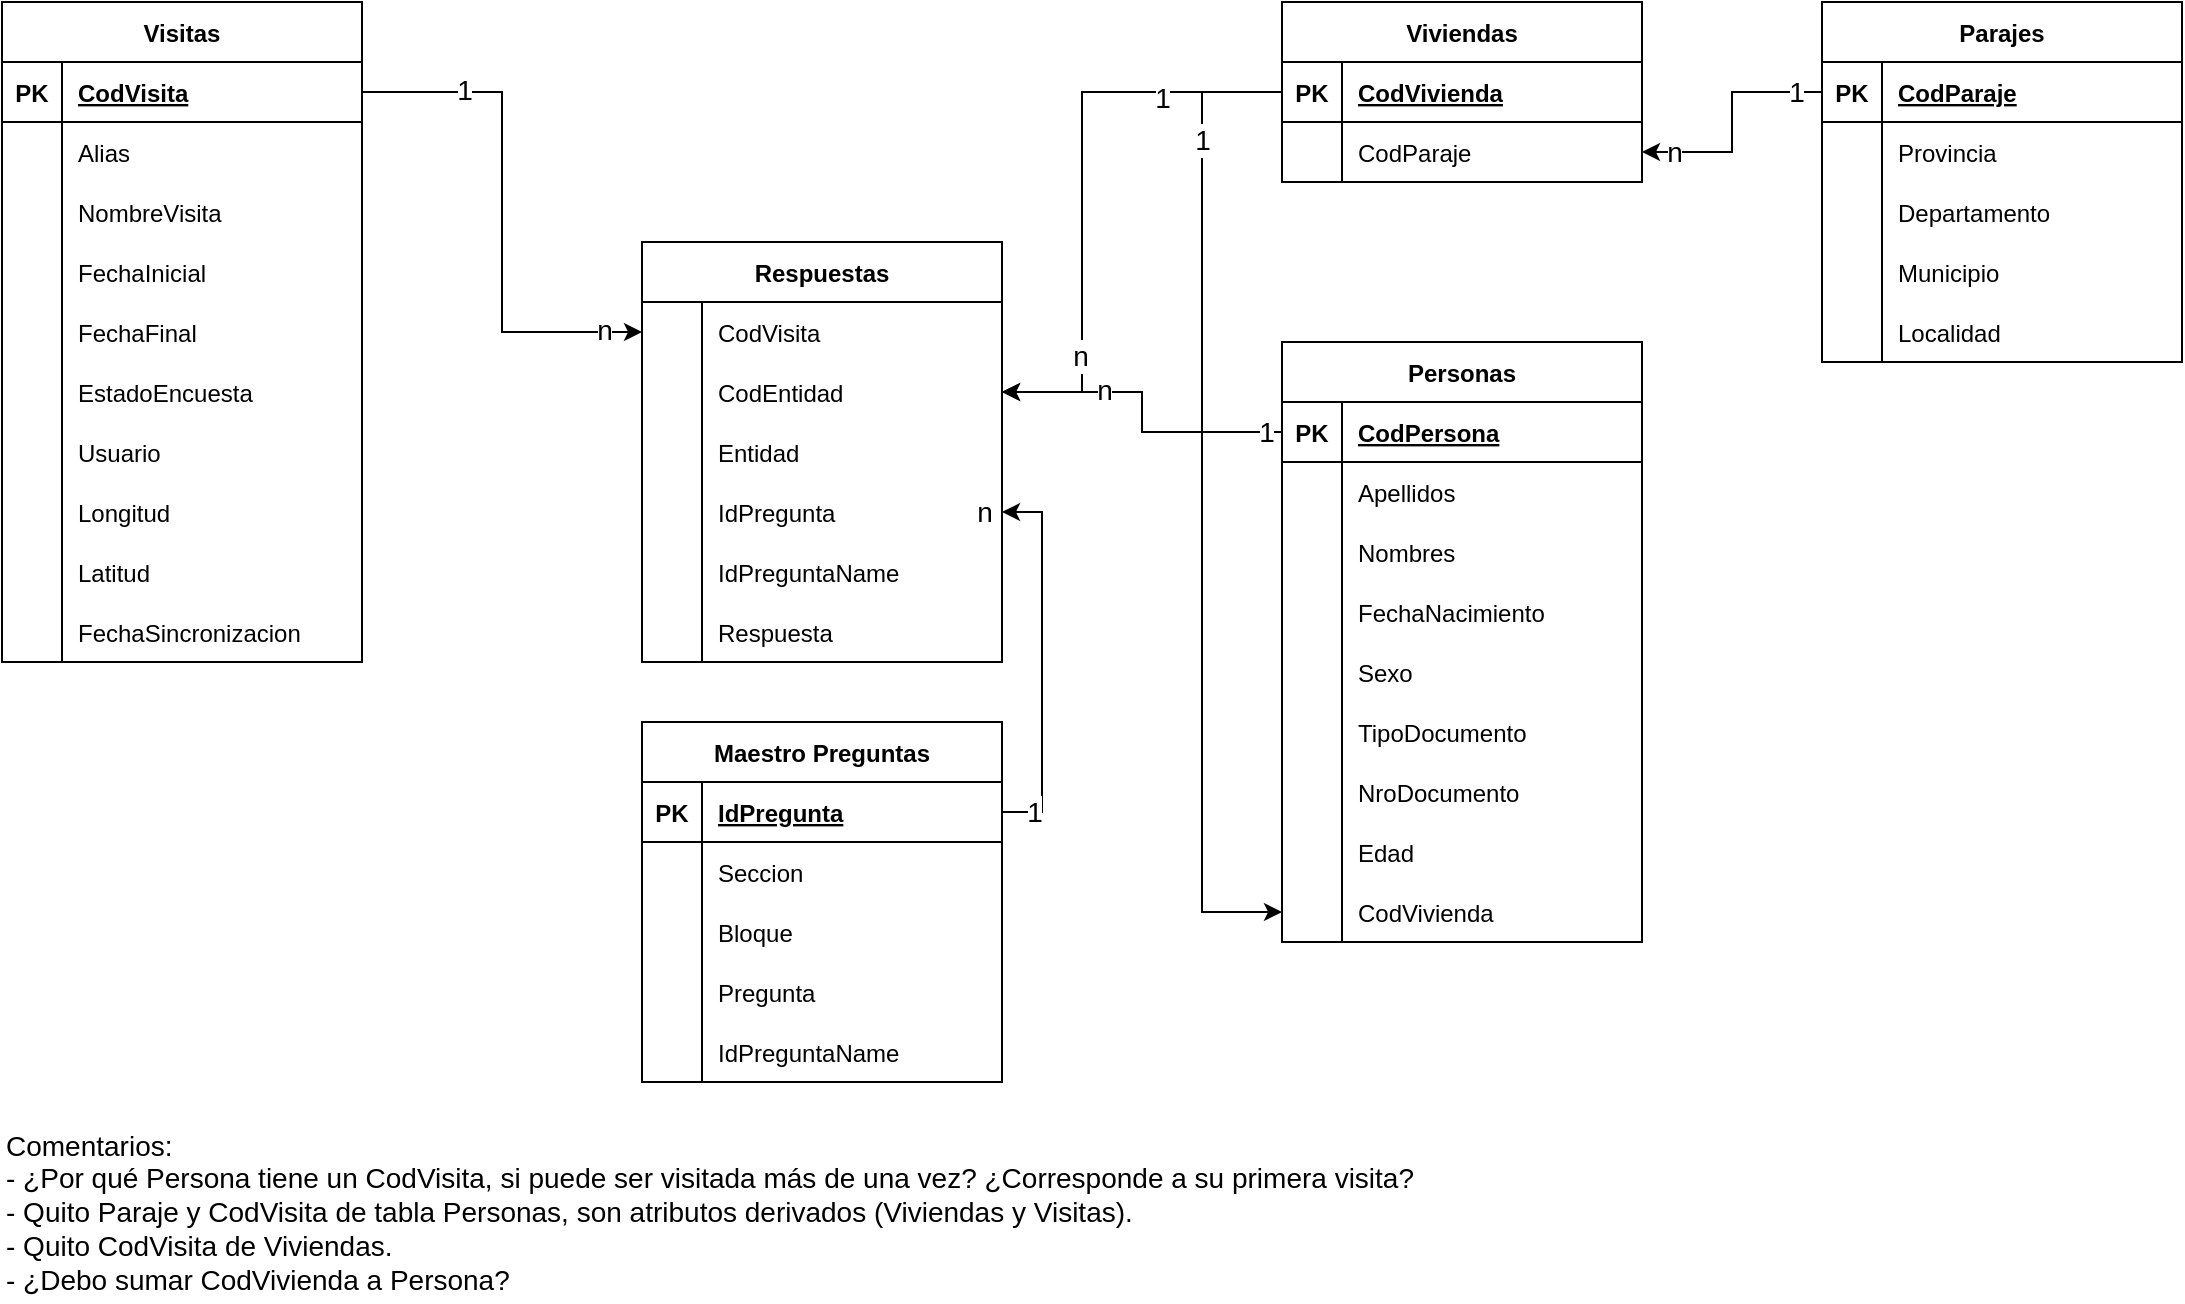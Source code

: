 <mxfile version="15.5.0" type="device"><diagram id="ZBC4cbEe02S_RLl_ZKDv" name="Page-1"><mxGraphModel dx="1422" dy="734" grid="1" gridSize="10" guides="1" tooltips="1" connect="1" arrows="1" fold="1" page="1" pageScale="1" pageWidth="1169" pageHeight="827" math="0" shadow="0"><root><mxCell id="0"/><mxCell id="1" parent="0"/><mxCell id="9srs5fjDog780Afmg-eE-1" value="Visitas" style="shape=table;startSize=30;container=1;collapsible=1;childLayout=tableLayout;fixedRows=1;rowLines=0;fontStyle=1;align=center;resizeLast=1;" vertex="1" parent="1"><mxGeometry x="40" y="40" width="180" height="330" as="geometry"/></mxCell><mxCell id="9srs5fjDog780Afmg-eE-2" value="" style="shape=partialRectangle;collapsible=0;dropTarget=0;pointerEvents=0;fillColor=none;top=0;left=0;bottom=1;right=0;points=[[0,0.5],[1,0.5]];portConstraint=eastwest;" vertex="1" parent="9srs5fjDog780Afmg-eE-1"><mxGeometry y="30" width="180" height="30" as="geometry"/></mxCell><mxCell id="9srs5fjDog780Afmg-eE-3" value="PK" style="shape=partialRectangle;connectable=0;fillColor=none;top=0;left=0;bottom=0;right=0;fontStyle=1;overflow=hidden;" vertex="1" parent="9srs5fjDog780Afmg-eE-2"><mxGeometry width="30" height="30" as="geometry"><mxRectangle width="30" height="30" as="alternateBounds"/></mxGeometry></mxCell><mxCell id="9srs5fjDog780Afmg-eE-4" value="CodVisita" style="shape=partialRectangle;connectable=0;fillColor=none;top=0;left=0;bottom=0;right=0;align=left;spacingLeft=6;fontStyle=5;overflow=hidden;" vertex="1" parent="9srs5fjDog780Afmg-eE-2"><mxGeometry x="30" width="150" height="30" as="geometry"><mxRectangle width="150" height="30" as="alternateBounds"/></mxGeometry></mxCell><mxCell id="9srs5fjDog780Afmg-eE-8" value="" style="shape=partialRectangle;collapsible=0;dropTarget=0;pointerEvents=0;fillColor=none;top=0;left=0;bottom=0;right=0;points=[[0,0.5],[1,0.5]];portConstraint=eastwest;" vertex="1" parent="9srs5fjDog780Afmg-eE-1"><mxGeometry y="60" width="180" height="30" as="geometry"/></mxCell><mxCell id="9srs5fjDog780Afmg-eE-9" value="" style="shape=partialRectangle;connectable=0;fillColor=none;top=0;left=0;bottom=0;right=0;editable=1;overflow=hidden;" vertex="1" parent="9srs5fjDog780Afmg-eE-8"><mxGeometry width="30" height="30" as="geometry"><mxRectangle width="30" height="30" as="alternateBounds"/></mxGeometry></mxCell><mxCell id="9srs5fjDog780Afmg-eE-10" value="Alias" style="shape=partialRectangle;connectable=0;fillColor=none;top=0;left=0;bottom=0;right=0;align=left;spacingLeft=6;overflow=hidden;" vertex="1" parent="9srs5fjDog780Afmg-eE-8"><mxGeometry x="30" width="150" height="30" as="geometry"><mxRectangle width="150" height="30" as="alternateBounds"/></mxGeometry></mxCell><mxCell id="9srs5fjDog780Afmg-eE-11" value="" style="shape=partialRectangle;collapsible=0;dropTarget=0;pointerEvents=0;fillColor=none;top=0;left=0;bottom=0;right=0;points=[[0,0.5],[1,0.5]];portConstraint=eastwest;" vertex="1" parent="9srs5fjDog780Afmg-eE-1"><mxGeometry y="90" width="180" height="30" as="geometry"/></mxCell><mxCell id="9srs5fjDog780Afmg-eE-12" value="" style="shape=partialRectangle;connectable=0;fillColor=none;top=0;left=0;bottom=0;right=0;editable=1;overflow=hidden;" vertex="1" parent="9srs5fjDog780Afmg-eE-11"><mxGeometry width="30" height="30" as="geometry"><mxRectangle width="30" height="30" as="alternateBounds"/></mxGeometry></mxCell><mxCell id="9srs5fjDog780Afmg-eE-13" value="NombreVisita" style="shape=partialRectangle;connectable=0;fillColor=none;top=0;left=0;bottom=0;right=0;align=left;spacingLeft=6;overflow=hidden;" vertex="1" parent="9srs5fjDog780Afmg-eE-11"><mxGeometry x="30" width="150" height="30" as="geometry"><mxRectangle width="150" height="30" as="alternateBounds"/></mxGeometry></mxCell><mxCell id="9srs5fjDog780Afmg-eE-14" value="" style="shape=partialRectangle;collapsible=0;dropTarget=0;pointerEvents=0;fillColor=none;top=0;left=0;bottom=0;right=0;points=[[0,0.5],[1,0.5]];portConstraint=eastwest;" vertex="1" parent="9srs5fjDog780Afmg-eE-1"><mxGeometry y="120" width="180" height="30" as="geometry"/></mxCell><mxCell id="9srs5fjDog780Afmg-eE-15" value="" style="shape=partialRectangle;connectable=0;fillColor=none;top=0;left=0;bottom=0;right=0;editable=1;overflow=hidden;" vertex="1" parent="9srs5fjDog780Afmg-eE-14"><mxGeometry width="30" height="30" as="geometry"><mxRectangle width="30" height="30" as="alternateBounds"/></mxGeometry></mxCell><mxCell id="9srs5fjDog780Afmg-eE-16" value="FechaInicial" style="shape=partialRectangle;connectable=0;fillColor=none;top=0;left=0;bottom=0;right=0;align=left;spacingLeft=6;overflow=hidden;" vertex="1" parent="9srs5fjDog780Afmg-eE-14"><mxGeometry x="30" width="150" height="30" as="geometry"><mxRectangle width="150" height="30" as="alternateBounds"/></mxGeometry></mxCell><mxCell id="9srs5fjDog780Afmg-eE-17" value="" style="shape=partialRectangle;collapsible=0;dropTarget=0;pointerEvents=0;fillColor=none;top=0;left=0;bottom=0;right=0;points=[[0,0.5],[1,0.5]];portConstraint=eastwest;" vertex="1" parent="9srs5fjDog780Afmg-eE-1"><mxGeometry y="150" width="180" height="30" as="geometry"/></mxCell><mxCell id="9srs5fjDog780Afmg-eE-18" value="" style="shape=partialRectangle;connectable=0;fillColor=none;top=0;left=0;bottom=0;right=0;editable=1;overflow=hidden;" vertex="1" parent="9srs5fjDog780Afmg-eE-17"><mxGeometry width="30" height="30" as="geometry"><mxRectangle width="30" height="30" as="alternateBounds"/></mxGeometry></mxCell><mxCell id="9srs5fjDog780Afmg-eE-19" value="FechaFinal" style="shape=partialRectangle;connectable=0;fillColor=none;top=0;left=0;bottom=0;right=0;align=left;spacingLeft=6;overflow=hidden;" vertex="1" parent="9srs5fjDog780Afmg-eE-17"><mxGeometry x="30" width="150" height="30" as="geometry"><mxRectangle width="150" height="30" as="alternateBounds"/></mxGeometry></mxCell><mxCell id="9srs5fjDog780Afmg-eE-20" value="" style="shape=partialRectangle;collapsible=0;dropTarget=0;pointerEvents=0;fillColor=none;top=0;left=0;bottom=0;right=0;points=[[0,0.5],[1,0.5]];portConstraint=eastwest;" vertex="1" parent="9srs5fjDog780Afmg-eE-1"><mxGeometry y="180" width="180" height="30" as="geometry"/></mxCell><mxCell id="9srs5fjDog780Afmg-eE-21" value="" style="shape=partialRectangle;connectable=0;fillColor=none;top=0;left=0;bottom=0;right=0;editable=1;overflow=hidden;" vertex="1" parent="9srs5fjDog780Afmg-eE-20"><mxGeometry width="30" height="30" as="geometry"><mxRectangle width="30" height="30" as="alternateBounds"/></mxGeometry></mxCell><mxCell id="9srs5fjDog780Afmg-eE-22" value="EstadoEncuesta" style="shape=partialRectangle;connectable=0;fillColor=none;top=0;left=0;bottom=0;right=0;align=left;spacingLeft=6;overflow=hidden;" vertex="1" parent="9srs5fjDog780Afmg-eE-20"><mxGeometry x="30" width="150" height="30" as="geometry"><mxRectangle width="150" height="30" as="alternateBounds"/></mxGeometry></mxCell><mxCell id="9srs5fjDog780Afmg-eE-23" value="" style="shape=partialRectangle;collapsible=0;dropTarget=0;pointerEvents=0;fillColor=none;top=0;left=0;bottom=0;right=0;points=[[0,0.5],[1,0.5]];portConstraint=eastwest;" vertex="1" parent="9srs5fjDog780Afmg-eE-1"><mxGeometry y="210" width="180" height="30" as="geometry"/></mxCell><mxCell id="9srs5fjDog780Afmg-eE-24" value="" style="shape=partialRectangle;connectable=0;fillColor=none;top=0;left=0;bottom=0;right=0;editable=1;overflow=hidden;" vertex="1" parent="9srs5fjDog780Afmg-eE-23"><mxGeometry width="30" height="30" as="geometry"><mxRectangle width="30" height="30" as="alternateBounds"/></mxGeometry></mxCell><mxCell id="9srs5fjDog780Afmg-eE-25" value="Usuario" style="shape=partialRectangle;connectable=0;fillColor=none;top=0;left=0;bottom=0;right=0;align=left;spacingLeft=6;overflow=hidden;" vertex="1" parent="9srs5fjDog780Afmg-eE-23"><mxGeometry x="30" width="150" height="30" as="geometry"><mxRectangle width="150" height="30" as="alternateBounds"/></mxGeometry></mxCell><mxCell id="9srs5fjDog780Afmg-eE-26" value="" style="shape=partialRectangle;collapsible=0;dropTarget=0;pointerEvents=0;fillColor=none;top=0;left=0;bottom=0;right=0;points=[[0,0.5],[1,0.5]];portConstraint=eastwest;" vertex="1" parent="9srs5fjDog780Afmg-eE-1"><mxGeometry y="240" width="180" height="30" as="geometry"/></mxCell><mxCell id="9srs5fjDog780Afmg-eE-27" value="" style="shape=partialRectangle;connectable=0;fillColor=none;top=0;left=0;bottom=0;right=0;editable=1;overflow=hidden;" vertex="1" parent="9srs5fjDog780Afmg-eE-26"><mxGeometry width="30" height="30" as="geometry"><mxRectangle width="30" height="30" as="alternateBounds"/></mxGeometry></mxCell><mxCell id="9srs5fjDog780Afmg-eE-28" value="Longitud" style="shape=partialRectangle;connectable=0;fillColor=none;top=0;left=0;bottom=0;right=0;align=left;spacingLeft=6;overflow=hidden;" vertex="1" parent="9srs5fjDog780Afmg-eE-26"><mxGeometry x="30" width="150" height="30" as="geometry"><mxRectangle width="150" height="30" as="alternateBounds"/></mxGeometry></mxCell><mxCell id="9srs5fjDog780Afmg-eE-29" value="" style="shape=partialRectangle;collapsible=0;dropTarget=0;pointerEvents=0;fillColor=none;top=0;left=0;bottom=0;right=0;points=[[0,0.5],[1,0.5]];portConstraint=eastwest;" vertex="1" parent="9srs5fjDog780Afmg-eE-1"><mxGeometry y="270" width="180" height="30" as="geometry"/></mxCell><mxCell id="9srs5fjDog780Afmg-eE-30" value="" style="shape=partialRectangle;connectable=0;fillColor=none;top=0;left=0;bottom=0;right=0;editable=1;overflow=hidden;" vertex="1" parent="9srs5fjDog780Afmg-eE-29"><mxGeometry width="30" height="30" as="geometry"><mxRectangle width="30" height="30" as="alternateBounds"/></mxGeometry></mxCell><mxCell id="9srs5fjDog780Afmg-eE-31" value="Latitud" style="shape=partialRectangle;connectable=0;fillColor=none;top=0;left=0;bottom=0;right=0;align=left;spacingLeft=6;overflow=hidden;" vertex="1" parent="9srs5fjDog780Afmg-eE-29"><mxGeometry x="30" width="150" height="30" as="geometry"><mxRectangle width="150" height="30" as="alternateBounds"/></mxGeometry></mxCell><mxCell id="9srs5fjDog780Afmg-eE-32" value="" style="shape=partialRectangle;collapsible=0;dropTarget=0;pointerEvents=0;fillColor=none;top=0;left=0;bottom=0;right=0;points=[[0,0.5],[1,0.5]];portConstraint=eastwest;" vertex="1" parent="9srs5fjDog780Afmg-eE-1"><mxGeometry y="300" width="180" height="30" as="geometry"/></mxCell><mxCell id="9srs5fjDog780Afmg-eE-33" value="" style="shape=partialRectangle;connectable=0;fillColor=none;top=0;left=0;bottom=0;right=0;editable=1;overflow=hidden;" vertex="1" parent="9srs5fjDog780Afmg-eE-32"><mxGeometry width="30" height="30" as="geometry"><mxRectangle width="30" height="30" as="alternateBounds"/></mxGeometry></mxCell><mxCell id="9srs5fjDog780Afmg-eE-34" value="FechaSincronizacion" style="shape=partialRectangle;connectable=0;fillColor=none;top=0;left=0;bottom=0;right=0;align=left;spacingLeft=6;overflow=hidden;" vertex="1" parent="9srs5fjDog780Afmg-eE-32"><mxGeometry x="30" width="150" height="30" as="geometry"><mxRectangle width="150" height="30" as="alternateBounds"/></mxGeometry></mxCell><mxCell id="9srs5fjDog780Afmg-eE-35" value="Personas" style="shape=table;startSize=30;container=1;collapsible=1;childLayout=tableLayout;fixedRows=1;rowLines=0;fontStyle=1;align=center;resizeLast=1;" vertex="1" parent="1"><mxGeometry x="680" y="210" width="180" height="300" as="geometry"/></mxCell><mxCell id="9srs5fjDog780Afmg-eE-36" value="" style="shape=partialRectangle;collapsible=0;dropTarget=0;pointerEvents=0;fillColor=none;top=0;left=0;bottom=1;right=0;points=[[0,0.5],[1,0.5]];portConstraint=eastwest;" vertex="1" parent="9srs5fjDog780Afmg-eE-35"><mxGeometry y="30" width="180" height="30" as="geometry"/></mxCell><mxCell id="9srs5fjDog780Afmg-eE-37" value="PK" style="shape=partialRectangle;connectable=0;fillColor=none;top=0;left=0;bottom=0;right=0;fontStyle=1;overflow=hidden;" vertex="1" parent="9srs5fjDog780Afmg-eE-36"><mxGeometry width="30" height="30" as="geometry"><mxRectangle width="30" height="30" as="alternateBounds"/></mxGeometry></mxCell><mxCell id="9srs5fjDog780Afmg-eE-38" value="CodPersona" style="shape=partialRectangle;connectable=0;fillColor=none;top=0;left=0;bottom=0;right=0;align=left;spacingLeft=6;fontStyle=5;overflow=hidden;" vertex="1" parent="9srs5fjDog780Afmg-eE-36"><mxGeometry x="30" width="150" height="30" as="geometry"><mxRectangle width="150" height="30" as="alternateBounds"/></mxGeometry></mxCell><mxCell id="9srs5fjDog780Afmg-eE-42" value="" style="shape=partialRectangle;collapsible=0;dropTarget=0;pointerEvents=0;fillColor=none;top=0;left=0;bottom=0;right=0;points=[[0,0.5],[1,0.5]];portConstraint=eastwest;" vertex="1" parent="9srs5fjDog780Afmg-eE-35"><mxGeometry y="60" width="180" height="30" as="geometry"/></mxCell><mxCell id="9srs5fjDog780Afmg-eE-43" value="" style="shape=partialRectangle;connectable=0;fillColor=none;top=0;left=0;bottom=0;right=0;editable=1;overflow=hidden;" vertex="1" parent="9srs5fjDog780Afmg-eE-42"><mxGeometry width="30" height="30" as="geometry"><mxRectangle width="30" height="30" as="alternateBounds"/></mxGeometry></mxCell><mxCell id="9srs5fjDog780Afmg-eE-44" value="Apellidos" style="shape=partialRectangle;connectable=0;fillColor=none;top=0;left=0;bottom=0;right=0;align=left;spacingLeft=6;overflow=hidden;" vertex="1" parent="9srs5fjDog780Afmg-eE-42"><mxGeometry x="30" width="150" height="30" as="geometry"><mxRectangle width="150" height="30" as="alternateBounds"/></mxGeometry></mxCell><mxCell id="9srs5fjDog780Afmg-eE-45" value="" style="shape=partialRectangle;collapsible=0;dropTarget=0;pointerEvents=0;fillColor=none;top=0;left=0;bottom=0;right=0;points=[[0,0.5],[1,0.5]];portConstraint=eastwest;" vertex="1" parent="9srs5fjDog780Afmg-eE-35"><mxGeometry y="90" width="180" height="30" as="geometry"/></mxCell><mxCell id="9srs5fjDog780Afmg-eE-46" value="" style="shape=partialRectangle;connectable=0;fillColor=none;top=0;left=0;bottom=0;right=0;editable=1;overflow=hidden;" vertex="1" parent="9srs5fjDog780Afmg-eE-45"><mxGeometry width="30" height="30" as="geometry"><mxRectangle width="30" height="30" as="alternateBounds"/></mxGeometry></mxCell><mxCell id="9srs5fjDog780Afmg-eE-47" value="Nombres" style="shape=partialRectangle;connectable=0;fillColor=none;top=0;left=0;bottom=0;right=0;align=left;spacingLeft=6;overflow=hidden;" vertex="1" parent="9srs5fjDog780Afmg-eE-45"><mxGeometry x="30" width="150" height="30" as="geometry"><mxRectangle width="150" height="30" as="alternateBounds"/></mxGeometry></mxCell><mxCell id="9srs5fjDog780Afmg-eE-48" value="" style="shape=partialRectangle;collapsible=0;dropTarget=0;pointerEvents=0;fillColor=none;top=0;left=0;bottom=0;right=0;points=[[0,0.5],[1,0.5]];portConstraint=eastwest;" vertex="1" parent="9srs5fjDog780Afmg-eE-35"><mxGeometry y="120" width="180" height="30" as="geometry"/></mxCell><mxCell id="9srs5fjDog780Afmg-eE-49" value="" style="shape=partialRectangle;connectable=0;fillColor=none;top=0;left=0;bottom=0;right=0;editable=1;overflow=hidden;" vertex="1" parent="9srs5fjDog780Afmg-eE-48"><mxGeometry width="30" height="30" as="geometry"><mxRectangle width="30" height="30" as="alternateBounds"/></mxGeometry></mxCell><mxCell id="9srs5fjDog780Afmg-eE-50" value="FechaNacimiento" style="shape=partialRectangle;connectable=0;fillColor=none;top=0;left=0;bottom=0;right=0;align=left;spacingLeft=6;overflow=hidden;" vertex="1" parent="9srs5fjDog780Afmg-eE-48"><mxGeometry x="30" width="150" height="30" as="geometry"><mxRectangle width="150" height="30" as="alternateBounds"/></mxGeometry></mxCell><mxCell id="9srs5fjDog780Afmg-eE-51" value="" style="shape=partialRectangle;collapsible=0;dropTarget=0;pointerEvents=0;fillColor=none;top=0;left=0;bottom=0;right=0;points=[[0,0.5],[1,0.5]];portConstraint=eastwest;" vertex="1" parent="9srs5fjDog780Afmg-eE-35"><mxGeometry y="150" width="180" height="30" as="geometry"/></mxCell><mxCell id="9srs5fjDog780Afmg-eE-52" value="" style="shape=partialRectangle;connectable=0;fillColor=none;top=0;left=0;bottom=0;right=0;editable=1;overflow=hidden;" vertex="1" parent="9srs5fjDog780Afmg-eE-51"><mxGeometry width="30" height="30" as="geometry"><mxRectangle width="30" height="30" as="alternateBounds"/></mxGeometry></mxCell><mxCell id="9srs5fjDog780Afmg-eE-53" value="Sexo" style="shape=partialRectangle;connectable=0;fillColor=none;top=0;left=0;bottom=0;right=0;align=left;spacingLeft=6;overflow=hidden;" vertex="1" parent="9srs5fjDog780Afmg-eE-51"><mxGeometry x="30" width="150" height="30" as="geometry"><mxRectangle width="150" height="30" as="alternateBounds"/></mxGeometry></mxCell><mxCell id="9srs5fjDog780Afmg-eE-54" value="" style="shape=partialRectangle;collapsible=0;dropTarget=0;pointerEvents=0;fillColor=none;top=0;left=0;bottom=0;right=0;points=[[0,0.5],[1,0.5]];portConstraint=eastwest;" vertex="1" parent="9srs5fjDog780Afmg-eE-35"><mxGeometry y="180" width="180" height="30" as="geometry"/></mxCell><mxCell id="9srs5fjDog780Afmg-eE-55" value="" style="shape=partialRectangle;connectable=0;fillColor=none;top=0;left=0;bottom=0;right=0;editable=1;overflow=hidden;" vertex="1" parent="9srs5fjDog780Afmg-eE-54"><mxGeometry width="30" height="30" as="geometry"><mxRectangle width="30" height="30" as="alternateBounds"/></mxGeometry></mxCell><mxCell id="9srs5fjDog780Afmg-eE-56" value="TipoDocumento" style="shape=partialRectangle;connectable=0;fillColor=none;top=0;left=0;bottom=0;right=0;align=left;spacingLeft=6;overflow=hidden;" vertex="1" parent="9srs5fjDog780Afmg-eE-54"><mxGeometry x="30" width="150" height="30" as="geometry"><mxRectangle width="150" height="30" as="alternateBounds"/></mxGeometry></mxCell><mxCell id="9srs5fjDog780Afmg-eE-57" value="" style="shape=partialRectangle;collapsible=0;dropTarget=0;pointerEvents=0;fillColor=none;top=0;left=0;bottom=0;right=0;points=[[0,0.5],[1,0.5]];portConstraint=eastwest;" vertex="1" parent="9srs5fjDog780Afmg-eE-35"><mxGeometry y="210" width="180" height="30" as="geometry"/></mxCell><mxCell id="9srs5fjDog780Afmg-eE-58" value="" style="shape=partialRectangle;connectable=0;fillColor=none;top=0;left=0;bottom=0;right=0;editable=1;overflow=hidden;" vertex="1" parent="9srs5fjDog780Afmg-eE-57"><mxGeometry width="30" height="30" as="geometry"><mxRectangle width="30" height="30" as="alternateBounds"/></mxGeometry></mxCell><mxCell id="9srs5fjDog780Afmg-eE-59" value="NroDocumento" style="shape=partialRectangle;connectable=0;fillColor=none;top=0;left=0;bottom=0;right=0;align=left;spacingLeft=6;overflow=hidden;" vertex="1" parent="9srs5fjDog780Afmg-eE-57"><mxGeometry x="30" width="150" height="30" as="geometry"><mxRectangle width="150" height="30" as="alternateBounds"/></mxGeometry></mxCell><mxCell id="9srs5fjDog780Afmg-eE-63" value="" style="shape=partialRectangle;collapsible=0;dropTarget=0;pointerEvents=0;fillColor=none;top=0;left=0;bottom=0;right=0;points=[[0,0.5],[1,0.5]];portConstraint=eastwest;" vertex="1" parent="9srs5fjDog780Afmg-eE-35"><mxGeometry y="240" width="180" height="30" as="geometry"/></mxCell><mxCell id="9srs5fjDog780Afmg-eE-64" value="" style="shape=partialRectangle;connectable=0;fillColor=none;top=0;left=0;bottom=0;right=0;editable=1;overflow=hidden;" vertex="1" parent="9srs5fjDog780Afmg-eE-63"><mxGeometry width="30" height="30" as="geometry"><mxRectangle width="30" height="30" as="alternateBounds"/></mxGeometry></mxCell><mxCell id="9srs5fjDog780Afmg-eE-65" value="Edad" style="shape=partialRectangle;connectable=0;fillColor=none;top=0;left=0;bottom=0;right=0;align=left;spacingLeft=6;overflow=hidden;" vertex="1" parent="9srs5fjDog780Afmg-eE-63"><mxGeometry x="30" width="150" height="30" as="geometry"><mxRectangle width="150" height="30" as="alternateBounds"/></mxGeometry></mxCell><mxCell id="9srs5fjDog780Afmg-eE-222" style="shape=partialRectangle;collapsible=0;dropTarget=0;pointerEvents=0;fillColor=none;top=0;left=0;bottom=0;right=0;points=[[0,0.5],[1,0.5]];portConstraint=eastwest;" vertex="1" parent="9srs5fjDog780Afmg-eE-35"><mxGeometry y="270" width="180" height="30" as="geometry"/></mxCell><mxCell id="9srs5fjDog780Afmg-eE-223" style="shape=partialRectangle;connectable=0;fillColor=none;top=0;left=0;bottom=0;right=0;editable=1;overflow=hidden;" vertex="1" parent="9srs5fjDog780Afmg-eE-222"><mxGeometry width="30" height="30" as="geometry"><mxRectangle width="30" height="30" as="alternateBounds"/></mxGeometry></mxCell><mxCell id="9srs5fjDog780Afmg-eE-224" value="CodVivienda" style="shape=partialRectangle;connectable=0;fillColor=none;top=0;left=0;bottom=0;right=0;align=left;spacingLeft=6;overflow=hidden;" vertex="1" parent="9srs5fjDog780Afmg-eE-222"><mxGeometry x="30" width="150" height="30" as="geometry"><mxRectangle width="150" height="30" as="alternateBounds"/></mxGeometry></mxCell><mxCell id="9srs5fjDog780Afmg-eE-70" value="Viviendas" style="shape=table;startSize=30;container=1;collapsible=1;childLayout=tableLayout;fixedRows=1;rowLines=0;fontStyle=1;align=center;resizeLast=1;" vertex="1" parent="1"><mxGeometry x="680" y="40" width="180" height="90" as="geometry"/></mxCell><mxCell id="9srs5fjDog780Afmg-eE-71" value="" style="shape=partialRectangle;collapsible=0;dropTarget=0;pointerEvents=0;fillColor=none;top=0;left=0;bottom=1;right=0;points=[[0,0.5],[1,0.5]];portConstraint=eastwest;" vertex="1" parent="9srs5fjDog780Afmg-eE-70"><mxGeometry y="30" width="180" height="30" as="geometry"/></mxCell><mxCell id="9srs5fjDog780Afmg-eE-72" value="PK" style="shape=partialRectangle;connectable=0;fillColor=none;top=0;left=0;bottom=0;right=0;fontStyle=1;overflow=hidden;" vertex="1" parent="9srs5fjDog780Afmg-eE-71"><mxGeometry width="30" height="30" as="geometry"><mxRectangle width="30" height="30" as="alternateBounds"/></mxGeometry></mxCell><mxCell id="9srs5fjDog780Afmg-eE-73" value="CodVivienda" style="shape=partialRectangle;connectable=0;fillColor=none;top=0;left=0;bottom=0;right=0;align=left;spacingLeft=6;fontStyle=5;overflow=hidden;" vertex="1" parent="9srs5fjDog780Afmg-eE-71"><mxGeometry x="30" width="150" height="30" as="geometry"><mxRectangle width="150" height="30" as="alternateBounds"/></mxGeometry></mxCell><mxCell id="9srs5fjDog780Afmg-eE-89" value="" style="shape=partialRectangle;collapsible=0;dropTarget=0;pointerEvents=0;fillColor=none;top=0;left=0;bottom=0;right=0;points=[[0,0.5],[1,0.5]];portConstraint=eastwest;" vertex="1" parent="9srs5fjDog780Afmg-eE-70"><mxGeometry y="60" width="180" height="30" as="geometry"/></mxCell><mxCell id="9srs5fjDog780Afmg-eE-90" value="" style="shape=partialRectangle;connectable=0;fillColor=none;top=0;left=0;bottom=0;right=0;editable=1;overflow=hidden;" vertex="1" parent="9srs5fjDog780Afmg-eE-89"><mxGeometry width="30" height="30" as="geometry"><mxRectangle width="30" height="30" as="alternateBounds"/></mxGeometry></mxCell><mxCell id="9srs5fjDog780Afmg-eE-91" value="CodParaje" style="shape=partialRectangle;connectable=0;fillColor=none;top=0;left=0;bottom=0;right=0;align=left;spacingLeft=6;overflow=hidden;" vertex="1" parent="9srs5fjDog780Afmg-eE-89"><mxGeometry x="30" width="150" height="30" as="geometry"><mxRectangle width="150" height="30" as="alternateBounds"/></mxGeometry></mxCell><mxCell id="9srs5fjDog780Afmg-eE-101" value="Respuestas" style="shape=table;startSize=30;container=1;collapsible=1;childLayout=tableLayout;fixedRows=1;rowLines=0;fontStyle=1;align=center;resizeLast=1;" vertex="1" parent="1"><mxGeometry x="360" y="160" width="180" height="210" as="geometry"/></mxCell><mxCell id="9srs5fjDog780Afmg-eE-102" value="" style="shape=partialRectangle;collapsible=0;dropTarget=0;pointerEvents=0;fillColor=none;top=0;left=0;bottom=1;right=0;points=[[0,0.5],[1,0.5]];portConstraint=eastwest;strokeColor=none;" vertex="1" parent="9srs5fjDog780Afmg-eE-101"><mxGeometry y="30" width="180" height="30" as="geometry"/></mxCell><mxCell id="9srs5fjDog780Afmg-eE-103" value="" style="shape=partialRectangle;connectable=0;fillColor=none;top=0;left=0;bottom=0;right=0;fontStyle=1;overflow=hidden;" vertex="1" parent="9srs5fjDog780Afmg-eE-102"><mxGeometry width="30" height="30" as="geometry"><mxRectangle width="30" height="30" as="alternateBounds"/></mxGeometry></mxCell><mxCell id="9srs5fjDog780Afmg-eE-104" value="CodVisita" style="shape=partialRectangle;connectable=0;fillColor=none;top=0;left=0;bottom=0;right=0;align=left;spacingLeft=6;fontStyle=0;overflow=hidden;" vertex="1" parent="9srs5fjDog780Afmg-eE-102"><mxGeometry x="30" width="150" height="30" as="geometry"><mxRectangle width="150" height="30" as="alternateBounds"/></mxGeometry></mxCell><mxCell id="9srs5fjDog780Afmg-eE-105" value="" style="shape=partialRectangle;collapsible=0;dropTarget=0;pointerEvents=0;fillColor=none;top=0;left=0;bottom=0;right=0;points=[[0,0.5],[1,0.5]];portConstraint=eastwest;" vertex="1" parent="9srs5fjDog780Afmg-eE-101"><mxGeometry y="60" width="180" height="30" as="geometry"/></mxCell><mxCell id="9srs5fjDog780Afmg-eE-106" value="" style="shape=partialRectangle;connectable=0;fillColor=none;top=0;left=0;bottom=0;right=0;editable=1;overflow=hidden;" vertex="1" parent="9srs5fjDog780Afmg-eE-105"><mxGeometry width="30" height="30" as="geometry"><mxRectangle width="30" height="30" as="alternateBounds"/></mxGeometry></mxCell><mxCell id="9srs5fjDog780Afmg-eE-107" value="CodEntidad" style="shape=partialRectangle;connectable=0;fillColor=none;top=0;left=0;bottom=0;right=0;align=left;spacingLeft=6;overflow=hidden;" vertex="1" parent="9srs5fjDog780Afmg-eE-105"><mxGeometry x="30" width="150" height="30" as="geometry"><mxRectangle width="150" height="30" as="alternateBounds"/></mxGeometry></mxCell><mxCell id="9srs5fjDog780Afmg-eE-108" value="" style="shape=partialRectangle;collapsible=0;dropTarget=0;pointerEvents=0;fillColor=none;top=0;left=0;bottom=0;right=0;points=[[0,0.5],[1,0.5]];portConstraint=eastwest;" vertex="1" parent="9srs5fjDog780Afmg-eE-101"><mxGeometry y="90" width="180" height="30" as="geometry"/></mxCell><mxCell id="9srs5fjDog780Afmg-eE-109" value="" style="shape=partialRectangle;connectable=0;fillColor=none;top=0;left=0;bottom=0;right=0;editable=1;overflow=hidden;" vertex="1" parent="9srs5fjDog780Afmg-eE-108"><mxGeometry width="30" height="30" as="geometry"><mxRectangle width="30" height="30" as="alternateBounds"/></mxGeometry></mxCell><mxCell id="9srs5fjDog780Afmg-eE-110" value="Entidad" style="shape=partialRectangle;connectable=0;fillColor=none;top=0;left=0;bottom=0;right=0;align=left;spacingLeft=6;overflow=hidden;" vertex="1" parent="9srs5fjDog780Afmg-eE-108"><mxGeometry x="30" width="150" height="30" as="geometry"><mxRectangle width="150" height="30" as="alternateBounds"/></mxGeometry></mxCell><mxCell id="9srs5fjDog780Afmg-eE-111" value="" style="shape=partialRectangle;collapsible=0;dropTarget=0;pointerEvents=0;fillColor=none;top=0;left=0;bottom=0;right=0;points=[[0,0.5],[1,0.5]];portConstraint=eastwest;" vertex="1" parent="9srs5fjDog780Afmg-eE-101"><mxGeometry y="120" width="180" height="30" as="geometry"/></mxCell><mxCell id="9srs5fjDog780Afmg-eE-112" value="" style="shape=partialRectangle;connectable=0;fillColor=none;top=0;left=0;bottom=0;right=0;editable=1;overflow=hidden;" vertex="1" parent="9srs5fjDog780Afmg-eE-111"><mxGeometry width="30" height="30" as="geometry"><mxRectangle width="30" height="30" as="alternateBounds"/></mxGeometry></mxCell><mxCell id="9srs5fjDog780Afmg-eE-113" value="IdPregunta" style="shape=partialRectangle;connectable=0;fillColor=none;top=0;left=0;bottom=0;right=0;align=left;spacingLeft=6;overflow=hidden;" vertex="1" parent="9srs5fjDog780Afmg-eE-111"><mxGeometry x="30" width="150" height="30" as="geometry"><mxRectangle width="150" height="30" as="alternateBounds"/></mxGeometry></mxCell><mxCell id="9srs5fjDog780Afmg-eE-117" value="" style="shape=partialRectangle;collapsible=0;dropTarget=0;pointerEvents=0;fillColor=none;top=0;left=0;bottom=0;right=0;points=[[0,0.5],[1,0.5]];portConstraint=eastwest;" vertex="1" parent="9srs5fjDog780Afmg-eE-101"><mxGeometry y="150" width="180" height="30" as="geometry"/></mxCell><mxCell id="9srs5fjDog780Afmg-eE-118" value="" style="shape=partialRectangle;connectable=0;fillColor=none;top=0;left=0;bottom=0;right=0;editable=1;overflow=hidden;" vertex="1" parent="9srs5fjDog780Afmg-eE-117"><mxGeometry width="30" height="30" as="geometry"><mxRectangle width="30" height="30" as="alternateBounds"/></mxGeometry></mxCell><mxCell id="9srs5fjDog780Afmg-eE-119" value="IdPreguntaName" style="shape=partialRectangle;connectable=0;fillColor=none;top=0;left=0;bottom=0;right=0;align=left;spacingLeft=6;overflow=hidden;" vertex="1" parent="9srs5fjDog780Afmg-eE-117"><mxGeometry x="30" width="150" height="30" as="geometry"><mxRectangle width="150" height="30" as="alternateBounds"/></mxGeometry></mxCell><mxCell id="9srs5fjDog780Afmg-eE-120" value="" style="shape=partialRectangle;collapsible=0;dropTarget=0;pointerEvents=0;fillColor=none;top=0;left=0;bottom=0;right=0;points=[[0,0.5],[1,0.5]];portConstraint=eastwest;" vertex="1" parent="9srs5fjDog780Afmg-eE-101"><mxGeometry y="180" width="180" height="30" as="geometry"/></mxCell><mxCell id="9srs5fjDog780Afmg-eE-121" value="" style="shape=partialRectangle;connectable=0;fillColor=none;top=0;left=0;bottom=0;right=0;editable=1;overflow=hidden;" vertex="1" parent="9srs5fjDog780Afmg-eE-120"><mxGeometry width="30" height="30" as="geometry"><mxRectangle width="30" height="30" as="alternateBounds"/></mxGeometry></mxCell><mxCell id="9srs5fjDog780Afmg-eE-122" value="Respuesta" style="shape=partialRectangle;connectable=0;fillColor=none;top=0;left=0;bottom=0;right=0;align=left;spacingLeft=6;overflow=hidden;" vertex="1" parent="9srs5fjDog780Afmg-eE-120"><mxGeometry x="30" width="150" height="30" as="geometry"><mxRectangle width="150" height="30" as="alternateBounds"/></mxGeometry></mxCell><mxCell id="9srs5fjDog780Afmg-eE-145" value="Maestro Preguntas" style="shape=table;startSize=30;container=1;collapsible=1;childLayout=tableLayout;fixedRows=1;rowLines=0;fontStyle=1;align=center;resizeLast=1;" vertex="1" parent="1"><mxGeometry x="360" y="400" width="180" height="180" as="geometry"/></mxCell><mxCell id="9srs5fjDog780Afmg-eE-146" value="" style="shape=partialRectangle;collapsible=0;dropTarget=0;pointerEvents=0;fillColor=none;top=0;left=0;bottom=1;right=0;points=[[0,0.5],[1,0.5]];portConstraint=eastwest;" vertex="1" parent="9srs5fjDog780Afmg-eE-145"><mxGeometry y="30" width="180" height="30" as="geometry"/></mxCell><mxCell id="9srs5fjDog780Afmg-eE-147" value="PK" style="shape=partialRectangle;connectable=0;fillColor=none;top=0;left=0;bottom=0;right=0;fontStyle=1;overflow=hidden;" vertex="1" parent="9srs5fjDog780Afmg-eE-146"><mxGeometry width="30" height="30" as="geometry"><mxRectangle width="30" height="30" as="alternateBounds"/></mxGeometry></mxCell><mxCell id="9srs5fjDog780Afmg-eE-148" value="IdPregunta" style="shape=partialRectangle;connectable=0;fillColor=none;top=0;left=0;bottom=0;right=0;align=left;spacingLeft=6;fontStyle=5;overflow=hidden;" vertex="1" parent="9srs5fjDog780Afmg-eE-146"><mxGeometry x="30" width="150" height="30" as="geometry"><mxRectangle width="150" height="30" as="alternateBounds"/></mxGeometry></mxCell><mxCell id="9srs5fjDog780Afmg-eE-149" value="" style="shape=partialRectangle;collapsible=0;dropTarget=0;pointerEvents=0;fillColor=none;top=0;left=0;bottom=0;right=0;points=[[0,0.5],[1,0.5]];portConstraint=eastwest;" vertex="1" parent="9srs5fjDog780Afmg-eE-145"><mxGeometry y="60" width="180" height="30" as="geometry"/></mxCell><mxCell id="9srs5fjDog780Afmg-eE-150" value="" style="shape=partialRectangle;connectable=0;fillColor=none;top=0;left=0;bottom=0;right=0;editable=1;overflow=hidden;" vertex="1" parent="9srs5fjDog780Afmg-eE-149"><mxGeometry width="30" height="30" as="geometry"><mxRectangle width="30" height="30" as="alternateBounds"/></mxGeometry></mxCell><mxCell id="9srs5fjDog780Afmg-eE-151" value="Seccion" style="shape=partialRectangle;connectable=0;fillColor=none;top=0;left=0;bottom=0;right=0;align=left;spacingLeft=6;overflow=hidden;" vertex="1" parent="9srs5fjDog780Afmg-eE-149"><mxGeometry x="30" width="150" height="30" as="geometry"><mxRectangle width="150" height="30" as="alternateBounds"/></mxGeometry></mxCell><mxCell id="9srs5fjDog780Afmg-eE-152" value="" style="shape=partialRectangle;collapsible=0;dropTarget=0;pointerEvents=0;fillColor=none;top=0;left=0;bottom=0;right=0;points=[[0,0.5],[1,0.5]];portConstraint=eastwest;" vertex="1" parent="9srs5fjDog780Afmg-eE-145"><mxGeometry y="90" width="180" height="30" as="geometry"/></mxCell><mxCell id="9srs5fjDog780Afmg-eE-153" value="" style="shape=partialRectangle;connectable=0;fillColor=none;top=0;left=0;bottom=0;right=0;editable=1;overflow=hidden;" vertex="1" parent="9srs5fjDog780Afmg-eE-152"><mxGeometry width="30" height="30" as="geometry"><mxRectangle width="30" height="30" as="alternateBounds"/></mxGeometry></mxCell><mxCell id="9srs5fjDog780Afmg-eE-154" value="Bloque" style="shape=partialRectangle;connectable=0;fillColor=none;top=0;left=0;bottom=0;right=0;align=left;spacingLeft=6;overflow=hidden;" vertex="1" parent="9srs5fjDog780Afmg-eE-152"><mxGeometry x="30" width="150" height="30" as="geometry"><mxRectangle width="150" height="30" as="alternateBounds"/></mxGeometry></mxCell><mxCell id="9srs5fjDog780Afmg-eE-155" value="" style="shape=partialRectangle;collapsible=0;dropTarget=0;pointerEvents=0;fillColor=none;top=0;left=0;bottom=0;right=0;points=[[0,0.5],[1,0.5]];portConstraint=eastwest;" vertex="1" parent="9srs5fjDog780Afmg-eE-145"><mxGeometry y="120" width="180" height="30" as="geometry"/></mxCell><mxCell id="9srs5fjDog780Afmg-eE-156" value="" style="shape=partialRectangle;connectable=0;fillColor=none;top=0;left=0;bottom=0;right=0;editable=1;overflow=hidden;" vertex="1" parent="9srs5fjDog780Afmg-eE-155"><mxGeometry width="30" height="30" as="geometry"><mxRectangle width="30" height="30" as="alternateBounds"/></mxGeometry></mxCell><mxCell id="9srs5fjDog780Afmg-eE-157" value="Pregunta" style="shape=partialRectangle;connectable=0;fillColor=none;top=0;left=0;bottom=0;right=0;align=left;spacingLeft=6;overflow=hidden;" vertex="1" parent="9srs5fjDog780Afmg-eE-155"><mxGeometry x="30" width="150" height="30" as="geometry"><mxRectangle width="150" height="30" as="alternateBounds"/></mxGeometry></mxCell><mxCell id="9srs5fjDog780Afmg-eE-158" value="" style="shape=partialRectangle;collapsible=0;dropTarget=0;pointerEvents=0;fillColor=none;top=0;left=0;bottom=0;right=0;points=[[0,0.5],[1,0.5]];portConstraint=eastwest;" vertex="1" parent="9srs5fjDog780Afmg-eE-145"><mxGeometry y="150" width="180" height="30" as="geometry"/></mxCell><mxCell id="9srs5fjDog780Afmg-eE-159" value="" style="shape=partialRectangle;connectable=0;fillColor=none;top=0;left=0;bottom=0;right=0;editable=1;overflow=hidden;" vertex="1" parent="9srs5fjDog780Afmg-eE-158"><mxGeometry width="30" height="30" as="geometry"><mxRectangle width="30" height="30" as="alternateBounds"/></mxGeometry></mxCell><mxCell id="9srs5fjDog780Afmg-eE-160" value="IdPreguntaName" style="shape=partialRectangle;connectable=0;fillColor=none;top=0;left=0;bottom=0;right=0;align=left;spacingLeft=6;overflow=hidden;" vertex="1" parent="9srs5fjDog780Afmg-eE-158"><mxGeometry x="30" width="150" height="30" as="geometry"><mxRectangle width="150" height="30" as="alternateBounds"/></mxGeometry></mxCell><mxCell id="9srs5fjDog780Afmg-eE-173" style="edgeStyle=orthogonalEdgeStyle;rounded=0;orthogonalLoop=1;jettySize=auto;html=1;entryX=1;entryY=0.5;entryDx=0;entryDy=0;exitX=1;exitY=0.5;exitDx=0;exitDy=0;" edge="1" parent="1" source="9srs5fjDog780Afmg-eE-146" target="9srs5fjDog780Afmg-eE-111"><mxGeometry relative="1" as="geometry"/></mxCell><mxCell id="9srs5fjDog780Afmg-eE-174" value="1" style="edgeLabel;html=1;align=center;verticalAlign=middle;resizable=0;points=[];fontSize=14;" vertex="1" connectable="0" parent="9srs5fjDog780Afmg-eE-173"><mxGeometry x="-0.835" relative="1" as="geometry"><mxPoint as="offset"/></mxGeometry></mxCell><mxCell id="9srs5fjDog780Afmg-eE-175" value="n" style="edgeLabel;align=center;verticalAlign=middle;resizable=0;points=[];fontSize=14;html=1;labelBackgroundColor=default;" vertex="1" connectable="0" parent="9srs5fjDog780Afmg-eE-173"><mxGeometry x="0.841" relative="1" as="geometry"><mxPoint x="-24" as="offset"/></mxGeometry></mxCell><mxCell id="9srs5fjDog780Afmg-eE-182" style="edgeStyle=orthogonalEdgeStyle;rounded=0;orthogonalLoop=1;jettySize=auto;html=1;entryX=0;entryY=0.5;entryDx=0;entryDy=0;fontSize=14;" edge="1" parent="1" source="9srs5fjDog780Afmg-eE-2" target="9srs5fjDog780Afmg-eE-102"><mxGeometry relative="1" as="geometry"/></mxCell><mxCell id="9srs5fjDog780Afmg-eE-183" value="1" style="edgeLabel;html=1;align=center;verticalAlign=middle;resizable=0;points=[];fontSize=14;" vertex="1" connectable="0" parent="9srs5fjDog780Afmg-eE-182"><mxGeometry x="-0.608" y="1" relative="1" as="geometry"><mxPoint as="offset"/></mxGeometry></mxCell><mxCell id="9srs5fjDog780Afmg-eE-184" value="n" style="edgeLabel;html=1;align=center;verticalAlign=middle;resizable=0;points=[];fontSize=14;" vertex="1" connectable="0" parent="9srs5fjDog780Afmg-eE-182"><mxGeometry x="0.944" y="-3" relative="1" as="geometry"><mxPoint x="-12" y="-4" as="offset"/></mxGeometry></mxCell><mxCell id="9srs5fjDog780Afmg-eE-185" style="edgeStyle=orthogonalEdgeStyle;rounded=0;orthogonalLoop=1;jettySize=auto;html=1;fontSize=14;" edge="1" parent="1" source="9srs5fjDog780Afmg-eE-36" target="9srs5fjDog780Afmg-eE-105"><mxGeometry relative="1" as="geometry"/></mxCell><mxCell id="9srs5fjDog780Afmg-eE-186" value="1" style="edgeLabel;html=1;align=center;verticalAlign=middle;resizable=0;points=[];fontSize=14;" vertex="1" connectable="0" parent="9srs5fjDog780Afmg-eE-185"><mxGeometry x="-0.956" y="1" relative="1" as="geometry"><mxPoint x="-5" y="-1" as="offset"/></mxGeometry></mxCell><mxCell id="9srs5fjDog780Afmg-eE-187" value="n" style="edgeLabel;html=1;align=center;verticalAlign=middle;resizable=0;points=[];fontSize=14;" vertex="1" connectable="0" parent="9srs5fjDog780Afmg-eE-185"><mxGeometry x="0.925" y="-1" relative="1" as="geometry"><mxPoint x="45" as="offset"/></mxGeometry></mxCell><mxCell id="9srs5fjDog780Afmg-eE-188" value="Comentarios:&lt;div align=&quot;left&quot;&gt;- ¿Por qué Persona tiene un CodVisita, si puede ser visitada más de una vez? ¿Corresponde a su primera visita?&lt;/div&gt;&lt;div align=&quot;left&quot;&gt;- Quito Paraje y CodVisita de tabla Personas, son atributos derivados (Viviendas y Visitas).&lt;/div&gt;&lt;div align=&quot;left&quot;&gt;- Quito CodVisita de Viviendas.&lt;br&gt;&lt;/div&gt;&lt;div align=&quot;left&quot;&gt;- ¿Debo sumar CodVivienda a Persona?&lt;br&gt;&lt;/div&gt;" style="text;html=1;align=left;verticalAlign=middle;resizable=0;points=[];autosize=1;strokeColor=none;fillColor=none;fontSize=14;" vertex="1" parent="1"><mxGeometry x="40" y="600" width="720" height="90" as="geometry"/></mxCell><mxCell id="9srs5fjDog780Afmg-eE-225" style="edgeStyle=orthogonalEdgeStyle;rounded=0;orthogonalLoop=1;jettySize=auto;html=1;fontSize=14;entryX=0;entryY=0.5;entryDx=0;entryDy=0;" edge="1" parent="1" source="9srs5fjDog780Afmg-eE-71" target="9srs5fjDog780Afmg-eE-222"><mxGeometry relative="1" as="geometry"><mxPoint x="680" y="445" as="targetPoint"/><Array as="points"><mxPoint x="640" y="85"/><mxPoint x="640" y="495"/></Array></mxGeometry></mxCell><mxCell id="9srs5fjDog780Afmg-eE-226" value="1" style="edgeLabel;html=1;align=center;verticalAlign=middle;resizable=0;points=[];fontSize=14;" vertex="1" connectable="0" parent="9srs5fjDog780Afmg-eE-225"><mxGeometry x="-0.741" relative="1" as="geometry"><mxPoint as="offset"/></mxGeometry></mxCell><mxCell id="9srs5fjDog780Afmg-eE-189" style="edgeStyle=orthogonalEdgeStyle;rounded=0;orthogonalLoop=1;jettySize=auto;html=1;entryX=1;entryY=0.5;entryDx=0;entryDy=0;fontSize=14;" edge="1" parent="1" source="9srs5fjDog780Afmg-eE-71" target="9srs5fjDog780Afmg-eE-105"><mxGeometry relative="1" as="geometry"><Array as="points"><mxPoint x="580" y="85"/><mxPoint x="580" y="235"/></Array></mxGeometry></mxCell><mxCell id="9srs5fjDog780Afmg-eE-190" value="1" style="edgeLabel;html=1;align=center;verticalAlign=middle;resizable=0;points=[];fontSize=14;" vertex="1" connectable="0" parent="9srs5fjDog780Afmg-eE-189"><mxGeometry x="-0.952" y="3" relative="1" as="geometry"><mxPoint x="-53" as="offset"/></mxGeometry></mxCell><mxCell id="9srs5fjDog780Afmg-eE-191" value="n" style="edgeLabel;html=1;align=center;verticalAlign=middle;resizable=0;points=[];fontSize=14;" vertex="1" connectable="0" parent="9srs5fjDog780Afmg-eE-189"><mxGeometry x="0.91" y="3" relative="1" as="geometry"><mxPoint x="26" y="-21" as="offset"/></mxGeometry></mxCell><mxCell id="9srs5fjDog780Afmg-eE-192" value="Parajes" style="shape=table;startSize=30;container=1;collapsible=1;childLayout=tableLayout;fixedRows=1;rowLines=0;fontStyle=1;align=center;resizeLast=1;" vertex="1" parent="1"><mxGeometry x="950" y="40" width="180" height="180" as="geometry"/></mxCell><mxCell id="9srs5fjDog780Afmg-eE-193" value="" style="shape=partialRectangle;collapsible=0;dropTarget=0;pointerEvents=0;fillColor=none;top=0;left=0;bottom=1;right=0;points=[[0,0.5],[1,0.5]];portConstraint=eastwest;" vertex="1" parent="9srs5fjDog780Afmg-eE-192"><mxGeometry y="30" width="180" height="30" as="geometry"/></mxCell><mxCell id="9srs5fjDog780Afmg-eE-194" value="PK" style="shape=partialRectangle;connectable=0;fillColor=none;top=0;left=0;bottom=0;right=0;fontStyle=1;overflow=hidden;" vertex="1" parent="9srs5fjDog780Afmg-eE-193"><mxGeometry width="30" height="30" as="geometry"><mxRectangle width="30" height="30" as="alternateBounds"/></mxGeometry></mxCell><mxCell id="9srs5fjDog780Afmg-eE-195" value="CodParaje" style="shape=partialRectangle;connectable=0;fillColor=none;top=0;left=0;bottom=0;right=0;align=left;spacingLeft=6;fontStyle=5;overflow=hidden;" vertex="1" parent="9srs5fjDog780Afmg-eE-193"><mxGeometry x="30" width="150" height="30" as="geometry"><mxRectangle width="150" height="30" as="alternateBounds"/></mxGeometry></mxCell><mxCell id="9srs5fjDog780Afmg-eE-196" value="" style="shape=partialRectangle;collapsible=0;dropTarget=0;pointerEvents=0;fillColor=none;top=0;left=0;bottom=0;right=0;points=[[0,0.5],[1,0.5]];portConstraint=eastwest;" vertex="1" parent="9srs5fjDog780Afmg-eE-192"><mxGeometry y="60" width="180" height="30" as="geometry"/></mxCell><mxCell id="9srs5fjDog780Afmg-eE-197" value="" style="shape=partialRectangle;connectable=0;fillColor=none;top=0;left=0;bottom=0;right=0;editable=1;overflow=hidden;" vertex="1" parent="9srs5fjDog780Afmg-eE-196"><mxGeometry width="30" height="30" as="geometry"><mxRectangle width="30" height="30" as="alternateBounds"/></mxGeometry></mxCell><mxCell id="9srs5fjDog780Afmg-eE-198" value="Provincia" style="shape=partialRectangle;connectable=0;fillColor=none;top=0;left=0;bottom=0;right=0;align=left;spacingLeft=6;overflow=hidden;" vertex="1" parent="9srs5fjDog780Afmg-eE-196"><mxGeometry x="30" width="150" height="30" as="geometry"><mxRectangle width="150" height="30" as="alternateBounds"/></mxGeometry></mxCell><mxCell id="9srs5fjDog780Afmg-eE-199" value="" style="shape=partialRectangle;collapsible=0;dropTarget=0;pointerEvents=0;fillColor=none;top=0;left=0;bottom=0;right=0;points=[[0,0.5],[1,0.5]];portConstraint=eastwest;" vertex="1" parent="9srs5fjDog780Afmg-eE-192"><mxGeometry y="90" width="180" height="30" as="geometry"/></mxCell><mxCell id="9srs5fjDog780Afmg-eE-200" value="" style="shape=partialRectangle;connectable=0;fillColor=none;top=0;left=0;bottom=0;right=0;editable=1;overflow=hidden;" vertex="1" parent="9srs5fjDog780Afmg-eE-199"><mxGeometry width="30" height="30" as="geometry"><mxRectangle width="30" height="30" as="alternateBounds"/></mxGeometry></mxCell><mxCell id="9srs5fjDog780Afmg-eE-201" value="Departamento" style="shape=partialRectangle;connectable=0;fillColor=none;top=0;left=0;bottom=0;right=0;align=left;spacingLeft=6;overflow=hidden;" vertex="1" parent="9srs5fjDog780Afmg-eE-199"><mxGeometry x="30" width="150" height="30" as="geometry"><mxRectangle width="150" height="30" as="alternateBounds"/></mxGeometry></mxCell><mxCell id="9srs5fjDog780Afmg-eE-202" value="" style="shape=partialRectangle;collapsible=0;dropTarget=0;pointerEvents=0;fillColor=none;top=0;left=0;bottom=0;right=0;points=[[0,0.5],[1,0.5]];portConstraint=eastwest;" vertex="1" parent="9srs5fjDog780Afmg-eE-192"><mxGeometry y="120" width="180" height="30" as="geometry"/></mxCell><mxCell id="9srs5fjDog780Afmg-eE-203" value="" style="shape=partialRectangle;connectable=0;fillColor=none;top=0;left=0;bottom=0;right=0;editable=1;overflow=hidden;" vertex="1" parent="9srs5fjDog780Afmg-eE-202"><mxGeometry width="30" height="30" as="geometry"><mxRectangle width="30" height="30" as="alternateBounds"/></mxGeometry></mxCell><mxCell id="9srs5fjDog780Afmg-eE-204" value="Municipio" style="shape=partialRectangle;connectable=0;fillColor=none;top=0;left=0;bottom=0;right=0;align=left;spacingLeft=6;overflow=hidden;" vertex="1" parent="9srs5fjDog780Afmg-eE-202"><mxGeometry x="30" width="150" height="30" as="geometry"><mxRectangle width="150" height="30" as="alternateBounds"/></mxGeometry></mxCell><mxCell id="9srs5fjDog780Afmg-eE-205" value="" style="shape=partialRectangle;collapsible=0;dropTarget=0;pointerEvents=0;fillColor=none;top=0;left=0;bottom=0;right=0;points=[[0,0.5],[1,0.5]];portConstraint=eastwest;" vertex="1" parent="9srs5fjDog780Afmg-eE-192"><mxGeometry y="150" width="180" height="30" as="geometry"/></mxCell><mxCell id="9srs5fjDog780Afmg-eE-206" value="" style="shape=partialRectangle;connectable=0;fillColor=none;top=0;left=0;bottom=0;right=0;editable=1;overflow=hidden;" vertex="1" parent="9srs5fjDog780Afmg-eE-205"><mxGeometry width="30" height="30" as="geometry"><mxRectangle width="30" height="30" as="alternateBounds"/></mxGeometry></mxCell><mxCell id="9srs5fjDog780Afmg-eE-207" value="Localidad" style="shape=partialRectangle;connectable=0;fillColor=none;top=0;left=0;bottom=0;right=0;align=left;spacingLeft=6;overflow=hidden;" vertex="1" parent="9srs5fjDog780Afmg-eE-205"><mxGeometry x="30" width="150" height="30" as="geometry"><mxRectangle width="150" height="30" as="alternateBounds"/></mxGeometry></mxCell><mxCell id="9srs5fjDog780Afmg-eE-212" style="edgeStyle=orthogonalEdgeStyle;rounded=0;orthogonalLoop=1;jettySize=auto;html=1;entryX=1;entryY=0.5;entryDx=0;entryDy=0;fontSize=14;" edge="1" parent="1" source="9srs5fjDog780Afmg-eE-193" target="9srs5fjDog780Afmg-eE-89"><mxGeometry relative="1" as="geometry"/></mxCell><mxCell id="9srs5fjDog780Afmg-eE-213" value="1" style="edgeLabel;html=1;align=center;verticalAlign=middle;resizable=0;points=[];fontSize=14;" vertex="1" connectable="0" parent="9srs5fjDog780Afmg-eE-212"><mxGeometry x="-0.783" relative="1" as="geometry"><mxPoint as="offset"/></mxGeometry></mxCell><mxCell id="9srs5fjDog780Afmg-eE-214" value="&lt;div&gt;n&lt;/div&gt;" style="edgeLabel;html=1;align=center;verticalAlign=middle;resizable=0;points=[];fontSize=14;" vertex="1" connectable="0" parent="9srs5fjDog780Afmg-eE-212"><mxGeometry x="0.817" relative="1" as="geometry"><mxPoint x="5" as="offset"/></mxGeometry></mxCell></root></mxGraphModel></diagram></mxfile>